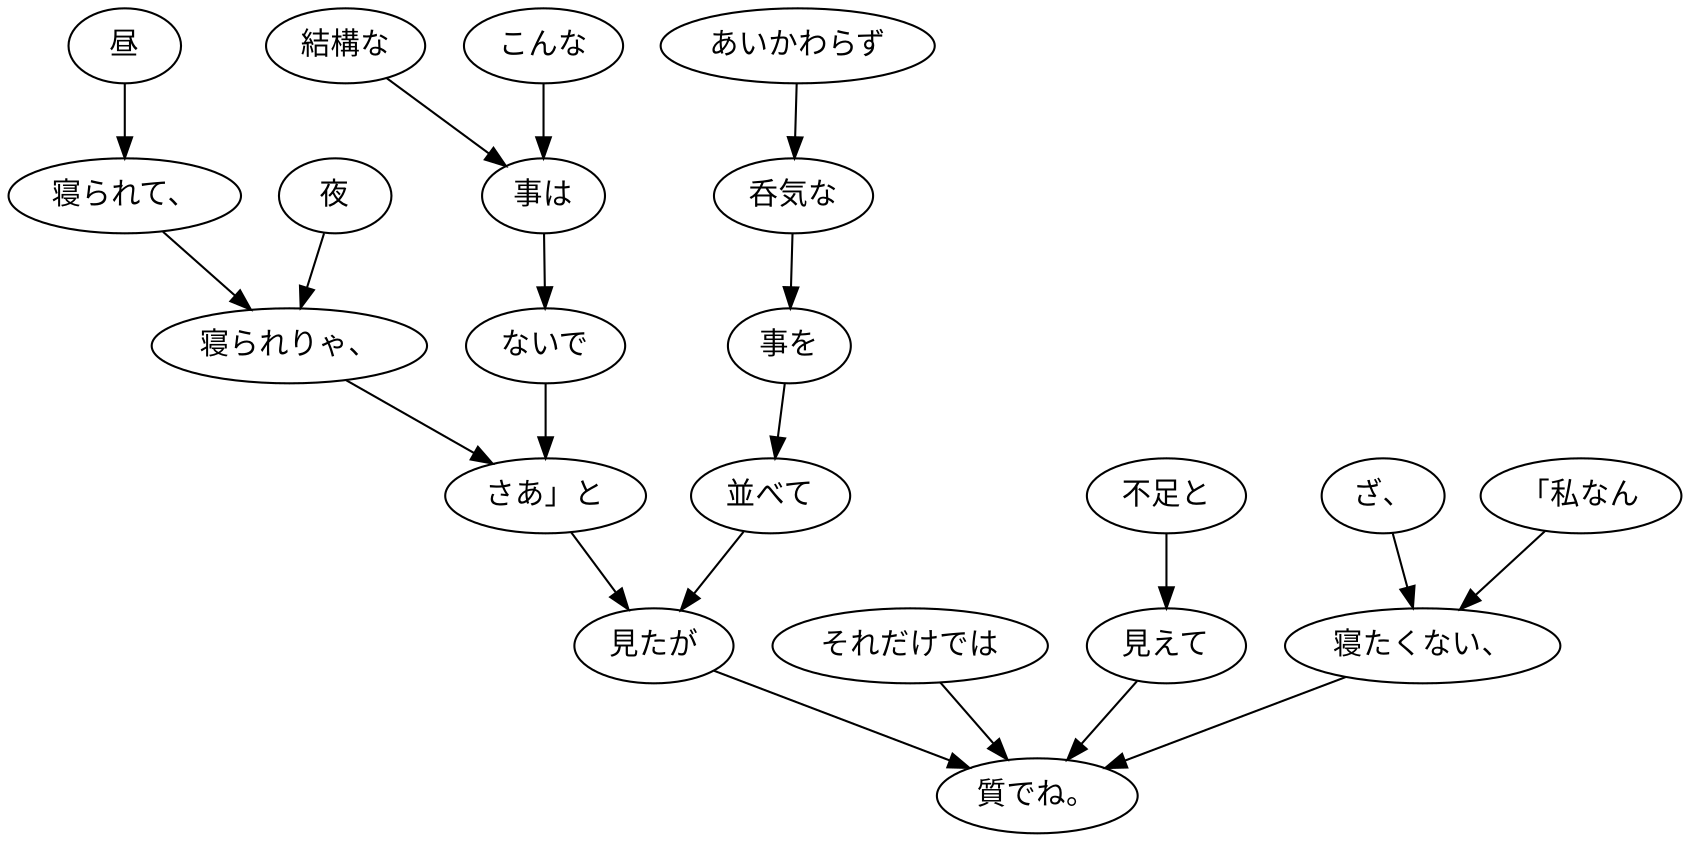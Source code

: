 digraph graph3414 {
	node0 [label="昼"];
	node1 [label="寝られて、"];
	node2 [label="夜"];
	node3 [label="寝られりゃ、"];
	node4 [label="こんな"];
	node5 [label="結構な"];
	node6 [label="事は"];
	node7 [label="ないで"];
	node8 [label="さあ」と"];
	node9 [label="あいかわらず"];
	node10 [label="呑気な"];
	node11 [label="事を"];
	node12 [label="並べて"];
	node13 [label="見たが"];
	node14 [label="それだけでは"];
	node15 [label="不足と"];
	node16 [label="見えて"];
	node17 [label="「私なん"];
	node18 [label="ざ、"];
	node19 [label="寝たくない、"];
	node20 [label="質でね。"];
	node0 -> node1;
	node1 -> node3;
	node2 -> node3;
	node3 -> node8;
	node4 -> node6;
	node5 -> node6;
	node6 -> node7;
	node7 -> node8;
	node8 -> node13;
	node9 -> node10;
	node10 -> node11;
	node11 -> node12;
	node12 -> node13;
	node13 -> node20;
	node14 -> node20;
	node15 -> node16;
	node16 -> node20;
	node17 -> node19;
	node18 -> node19;
	node19 -> node20;
}
